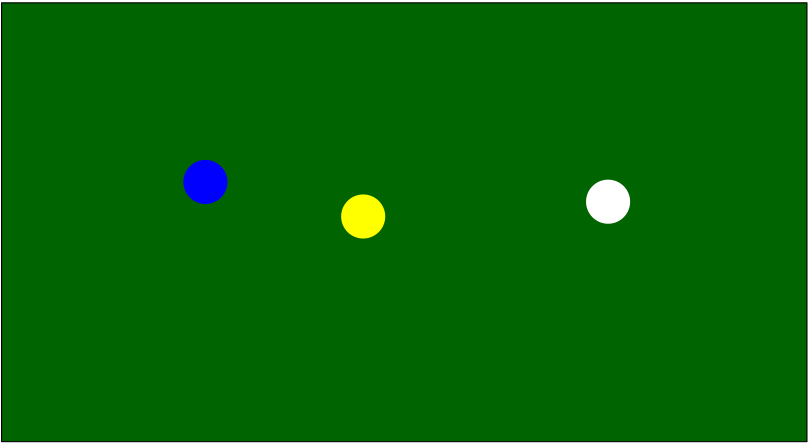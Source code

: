 <?xml version="1.0"?>
<!DOCTYPE ipe SYSTEM "ipe.dtd">
<ipe version="70010" creator="Ipe 7.0.10">
<info created="D:20101117101950" modified="D:20101117101950"/>
<ipestyle name="basic">
<symbol name="arrow/arc(spx)">
<path stroke="sym-stroke" fill="sym-stroke" pen="sym-pen">
0 0 m
-1 0.333 l
-1 -0.333 l
h
</path>
</symbol>
<symbol name="arrow/farc(spx)">
<path stroke="sym-stroke" fill="white" pen="sym-pen">
0 0 m
-1 0.333 l
-1 -0.333 l
h
</path>
</symbol>
<symbol name="mark/circle(sx)" transformations="translations">
<path fill="sym-stroke">
0.6 0 0 0.6 0 0 e
0.4 0 0 0.4 0 0 e
</path>
</symbol>
<symbol name="mark/disk(sx)" transformations="translations">
<path fill="sym-stroke">
0.6 0 0 0.6 0 0 e
</path>
</symbol>
<symbol name="mark/fdisk(sfx)" transformations="translations">
<group>
<path fill="sym-stroke" fillrule="eofill">
0.6 0 0 0.6 0 0 e
0.4 0 0 0.4 0 0 e
</path>
<path fill="sym-fill">
0.4 0 0 0.4 0 0 e
</path>
</group>
</symbol>
<symbol name="mark/box(sx)" transformations="translations">
<path fill="sym-stroke" fillrule="eofill">
-0.6 -0.6 m
0.6 -0.6 l
0.6 0.6 l
-0.6 0.6 l
h
-0.4 -0.4 m
0.4 -0.4 l
0.4 0.4 l
-0.4 0.4 l
h
</path>
</symbol>
<symbol name="mark/square(sx)" transformations="translations">
<path fill="sym-stroke">
-0.6 -0.6 m
0.6 -0.6 l
0.6 0.6 l
-0.6 0.6 l
h
</path>
</symbol>
<symbol name="mark/fsquare(sfx)" transformations="translations">
<group>
<path fill="sym-stroke" fillrule="eofill">
-0.6 -0.6 m
0.6 -0.6 l
0.6 0.6 l
-0.6 0.6 l
h
-0.4 -0.4 m
0.4 -0.4 l
0.4 0.4 l
-0.4 0.4 l
h
</path>
<path fill="sym-fill">
-0.4 -0.4 m
0.4 -0.4 l
0.4 0.4 l
-0.4 0.4 l
h
</path>
</group>
</symbol>
<symbol name="mark/cross(sx)" transformations="translations">
<group>
<path fill="sym-stroke">
-0.43 -0.57 m
0.57 0.43 l
0.43 0.57 l
-0.57 -0.43 l
h
</path>
<path fill="sym-stroke">
-0.43 0.57 m
0.57 -0.43 l
0.43 -0.57 l
-0.57 0.43 l
h
</path>
</group>
</symbol>
<symbol name="arrow/fnormal(spx)">
<path stroke="sym-stroke" fill="white" pen="sym-pen">
0 0 m
-1 0.333 l
-1 -0.333 l
h
</path>
</symbol>
<symbol name="arrow/pointed(spx)">
<path stroke="sym-stroke" fill="sym-stroke" pen="sym-pen">
0 0 m
-1 0.333 l
-0.8 0 l
-1 -0.333 l
h
</path>
</symbol>
<symbol name="arrow/fpointed(spx)">
<path stroke="sym-stroke" fill="white" pen="sym-pen">
0 0 m
-1 0.333 l
-0.8 0 l
-1 -0.333 l
h
</path>
</symbol>
<symbol name="arrow/linear(spx)">
<path stroke="sym-stroke" pen="sym-pen">
-1 0.333 m
0 0 l
-1 -0.333 l
</path>
</symbol>
<symbol name="arrow/fdouble(spx)">
<path stroke="sym-stroke" fill="white" pen="sym-pen">
0 0 m
-1 0.333 l
-1 -0.333 l
h
-1 0 m
-2 0.333 l
-2 -0.333 l
h
</path>
</symbol>
<symbol name="arrow/double(spx)">
<path stroke="sym-stroke" fill="sym-stroke" pen="sym-pen">
0 0 m
-1 0.333 l
-1 -0.333 l
h
-1 0 m
-2 0.333 l
-2 -0.333 l
h
</path>
</symbol>
<pen name="heavier" value="0.8"/>
<pen name="fat" value="1.2"/>
<pen name="ultrafat" value="2"/>
<symbolsize name="large" value="5"/>
<symbolsize name="small" value="2"/>
<symbolsize name="tiny" value="1.1"/>
<arrowsize name="large" value="10"/>
<arrowsize name="small" value="5"/>
<arrowsize name="tiny" value="3"/>
<color name="red" value="1 0 0"/>
<color name="green" value="0 1 0"/>
<color name="blue" value="0 0 1"/>
<color name="yellow" value="1 1 0"/>
<color name="orange" value="1 0.647 0"/>
<color name="gold" value="1 0.843 0"/>
<color name="purple" value="0.627 0.125 0.941"/>
<color name="gray" value="0.745"/>
<color name="brown" value="0.647 0.165 0.165"/>
<color name="navy" value="0 0 0.502"/>
<color name="pink" value="1 0.753 0.796"/>
<color name="seagreen" value="0.18 0.545 0.341"/>
<color name="turquoise" value="0.251 0.878 0.816"/>
<color name="violet" value="0.933 0.51 0.933"/>
<color name="darkblue" value="0 0 0.545"/>
<color name="darkcyan" value="0 0.545 0.545"/>
<color name="darkgray" value="0.663"/>
<color name="darkgreen" value="0 0.392 0"/>
<color name="darkmagenta" value="0.545 0 0.545"/>
<color name="darkorange" value="1 0.549 0"/>
<color name="darkred" value="0.545 0 0"/>
<color name="lightblue" value="0.678 0.847 0.902"/>
<color name="lightcyan" value="0.878 1 1"/>
<color name="lightgray" value="0.827"/>
<color name="lightgreen" value="0.565 0.933 0.565"/>
<color name="lightyellow" value="1 1 0.878"/>
<dashstyle name="dashed" value="[4] 0"/>
<dashstyle name="dotted" value="[1 3] 0"/>
<dashstyle name="dash dotted" value="[4 2 1 2] 0"/>
<dashstyle name="dash dot dotted" value="[4 2 1 2 1 2] 0"/>
<textsize name="large" value="\large"/>
<textsize name="Large" value="\Large"/>
<textsize name="LARGE" value="\LARGE"/>
<textsize name="huge" value="\huge"/>
<textsize name="Huge" value="\Huge"/>
<textsize name="small" value="\small"/>
<textsize name="footnote" value="\footnotesize"/>
<textsize name="tiny" value="\tiny"/>
<textstyle name="center" begin="\begin{center}" end="\end{center}"/>
<textstyle name="itemize" begin="\begin{itemize}" end="\end{itemize}"/>
<textstyle name="item" begin="\begin{itemize}\item{}" end="\end{itemize}"/>
<gridsize name="4 pts" value="4"/>
<gridsize name="8 pts (~3 mm)" value="8"/>
<gridsize name="16 pts (~6 mm)" value="16"/>
<gridsize name="32 pts (~12 mm)" value="32"/>
<gridsize name="10 pts (~3.5 mm)" value="10"/>
<gridsize name="20 pts (~7 mm)" value="20"/>
<gridsize name="14 pts (~5 mm)" value="14"/>
<gridsize name="28 pts (~10 mm)" value="28"/>
<gridsize name="56 pts (~20 mm)" value="56"/>
<anglesize name="90 deg" value="90"/>
<anglesize name="60 deg" value="60"/>
<anglesize name="45 deg" value="45"/>
<anglesize name="30 deg" value="30"/>
<anglesize name="22.5 deg" value="22.5"/>
<tiling name="falling" angle="-60" step="4" width="1"/>
<tiling name="rising" angle="30" step="4" width="1"/>
</ipestyle>
<page>
<layer name="alpha"/>
<layer name="beta"/>
<layer name="gamma"/>
<layer name="delta"/>
<layer name="epsilon"/>
<layer name="zeta"/>
<view layers="alpha beta" active="alpha"/>
<view layers="alpha beta gamma" active="gamma"/>
<view layers="alpha delta" active="delta"/>
<view layers="alpha epsilon" active="epsilon"/>
<view layers="alpha zeta" active="zeta"/>
<path layer="alpha" stroke="black" fill="darkgreen">
81.8212 326.616 m
81.8212 168.628 l
371.762 168.628 l
371.762 326.616 l
h
</path>
<path layer="beta" fill="white">
7.9387 0 0 7.9387 300.164 255.018 e
</path>
<path matrix="1 0 0 1 -88.1657 -5.32546" fill="yellow">
7.9387 0 0 7.9387 300.164 255.018 e
</path>
<path matrix="1 0 0 1 -144.97 7.10058" fill="blue">
7.9387 0 0 7.9387 300.164 255.018 e
</path>
<path layer="gamma" stroke="black" arrow="normal/normal">
292.38 253.462 m
219.632 247.512 l
</path>
<path layer="delta" matrix="1 0 0 1 -73.094 -9.66795" fill="white">
7.9387 0 0 7.9387 300.164 255.018 e
</path>
<path matrix="1 0 0 1 -88.1655 -5.32589" fill="yellow">
7.9387 0 0 7.9387 300.164 255.018 e
</path>
<path matrix="1 0 0 1 -144.97 7.10015" fill="blue">
7.9387 0 0 7.9387 300.164 255.018 e
</path>
<path stroke="black" arrow="normal/normal">
224.754 237.757 m
206.673 168.628 l
</path>
<path stroke="black" arrow="normal/normal">
204.077 250.221 m
161.956 257.958 l
</path>
<path layer="epsilon" matrix="1 0 0 1 -83.1545 -46.8723" fill="white">
7.9387 0 0 7.9387 300.164 255.018 e
</path>
<path matrix="1 0 0 1 -130.288 2.41095" fill="yellow">
7.9387 0 0 7.9387 300.164 255.018 e
</path>
<path matrix="1 0 0 1 -144.97 7.10008" fill="blue">
7.9387 0 0 7.9387 300.164 255.018 e
</path>
<path stroke="black" arrow="normal/normal">
167.206 249.953 m
145.135 168.628 l
</path>
<path stroke="black" arrow="normal/normal">
147.717 264.789 m
81.8212 293.48 l
</path>
<path stroke="black" arrow="normal/normal">
215.001 200.465 m
206.673 168.628 l
</path>
<path layer="zeta" matrix="1 0 0 1 -88.4831 -67.2447" fill="white">
7.9387 0 0 7.9387 300.164 255.018 e
</path>
<path matrix="1 0 0 1 -141.463 -36.4036" fill="yellow">
7.9387 0 0 7.9387 300.164 255.018 e
</path>
<path matrix="1 0 0 1 -210.272 34.9482" fill="blue">
7.9387 0 0 7.9387 300.164 255.018 e
</path>
<path stroke="black" arrow="normal/normal">
209.672 180.093 m
206.673 168.628 l
</path>
<path stroke="black" arrow="normal/normal">
156.622 210.953 m
145.135 168.628 l
</path>
<path stroke="black" arrow="normal/normal">
97.1117 293.267 m
252.827 326.616 l
</path>
</page>
</ipe>
